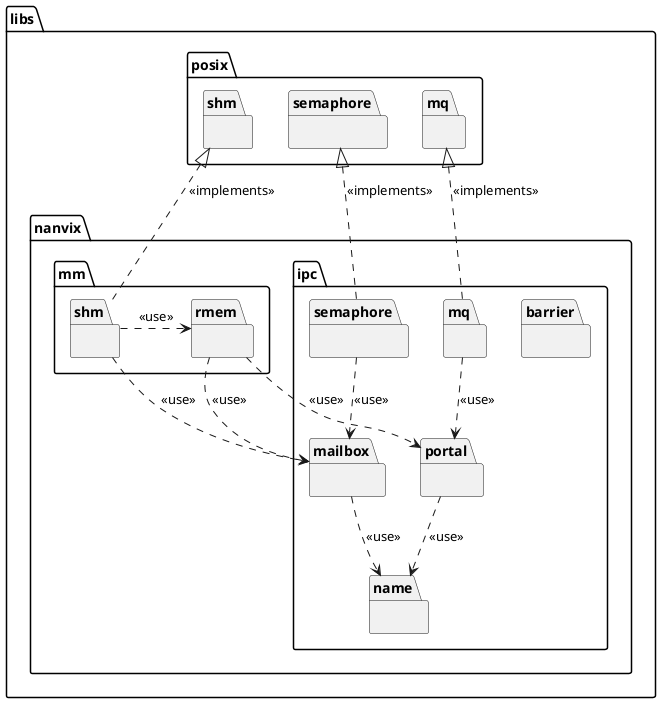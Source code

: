 @startuml

namespace libs {
	namespace nanvix {
		namespace ipc {
			namespace barrier {
			}

			namespace name {
			}

			namespace mailbox {
			}

			namespace portal {
			}

			namespace mq {
			}

			namespace semaphore {
			}
		}

		namespace mm {
			namespace rmem {
			}

			namespace shm {
			}
		}
	}

	namespace posix {
		namespace semaphore {
		}

		namespace shm {
		}

		namespace mq {
		}
	}

	libs.nanvix.ipc.mailbox   ..>  libs.nanvix.ipc.name      : <<use>>
	libs.nanvix.ipc.portal    ..>  libs.nanvix.ipc.name      : <<use>>
	libs.nanvix.mm.rmem       ..>  libs.nanvix.ipc.mailbox   : <<use>>
	libs.nanvix.mm.rmem       ..>  libs.nanvix.ipc.portal    : <<use>>
	libs.nanvix.mm.shm         .>  libs.nanvix.mm.rmem       : <<use>>
	libs.nanvix.mm.shm        ..>  libs.nanvix.ipc.mailbox   : <<use>>
	libs.nanvix.ipc.mq        ..>  libs.nanvix.ipc.portal    : <<use>>
	libs.nanvix.ipc.semaphore ..>  libs.nanvix.ipc.mailbox   : <<use>>
	libs.posix.shm            <|.  libs.nanvix.mm.shm        : <<implements>>
	libs.posix.mq             <|.. libs.nanvix.ipc.mq        : <<implements>>
	libs.posix.semaphore      <|.. libs.nanvix.ipc.semaphore : <<implements>>
}

@enduml
